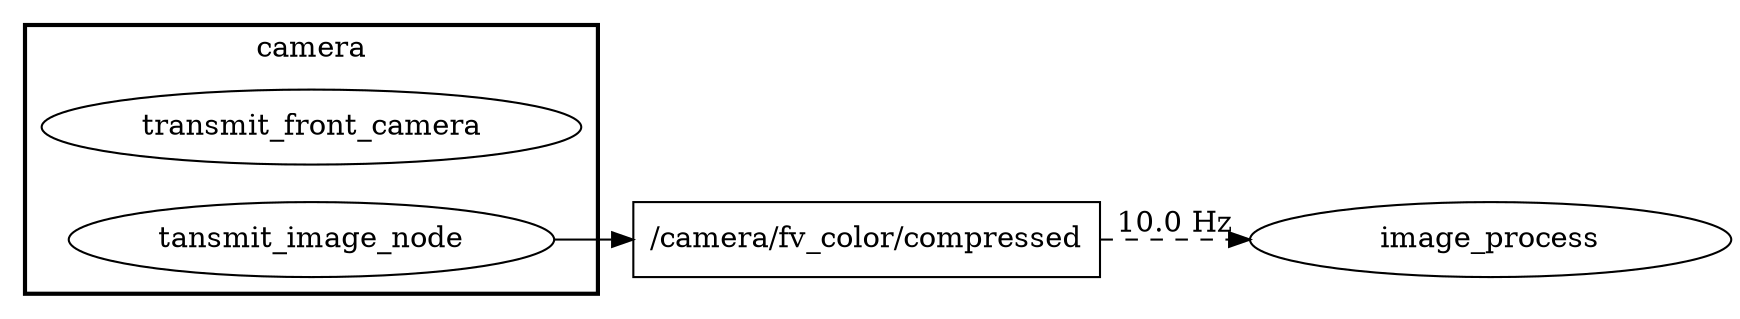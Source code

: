 digraph graphname {
	graph [bb="0,0,874.06,106",
		compound=True,
		rank=same,
		rankdir=LR,
		ranksep=0.2
	];
	node [label="\N"];
	subgraph cluster_camera {
		graph [bb="0,0,270,130",
			compound=True,
			label=camera,
			lheight=0.21,
			lp="100,5",
			lwidth=0.56,
			rank=same,
			rankdir=LR,
			ranksep=0.2,
			style=bold
		];
		transmit_front_camera	 [URL=transmit_front_camera,
			height=0.5,
			label="transmit_front_camera",
			pos="129.34,88",
			shape=ellipse,
			tooltip="transmit_front_camera",
			width=3.5927];
		transmit_image_node	 [URL=tansmit_image_node,
			height=0.5,
			label="tansmit_image_node",
			pos="129.34,34",
			shape=ellipse,
			tooltip="tansmit_image_node",
			width=3.2317];

	}
	subgraph process {
		graph [bb="650,0,870,70",
			compound=True,
			label=process,
			lheight=0.21,
			lp="800,5",
			lwidth=0.56,
			rank=same,
			rankdir=LR,
			ranksep=0.2,
			style=bold
		];
		image_process	 [URL=image_process,
			height=0.5,
			label="image_process",
			pos="758.37,34",
			shape=ellipse,
			tooltip="image_process",
			width=3.2136];
	}
	front_camera_topic -> image_process	 [colorB=0,
		colorG=0,
		colorR=255,
		label="\n10.0 Hz",
		lp="556.18,49.5",
		penwidth=1,
		style=dashed
		pos="e,642.45,34 461.7,34 512.21,34 576.46,34 632.15,34"];
	transmit_image_node -> front_camera_topic	 [penwidth=1,
		pos="e,283.55,34 245.71,34 254.95,34 264.24,34 273.35,34"];
	front_camera_topic		 [URL=topic_3A__camera__fv_color__compressed,
		height=0.5,
		label="/camera/fv_color/compressed",
		pos="372.68,34",
		shape=box,
		tooltip="topic:/camera/fv_color/compressed",
		width=2.4722];
}
